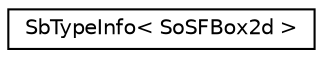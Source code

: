 digraph "Graphical Class Hierarchy"
{
 // LATEX_PDF_SIZE
  edge [fontname="Helvetica",fontsize="10",labelfontname="Helvetica",labelfontsize="10"];
  node [fontname="Helvetica",fontsize="10",shape=record];
  rankdir="LR";
  Node0 [label="SbTypeInfo\< SoSFBox2d \>",height=0.2,width=0.4,color="black", fillcolor="white", style="filled",URL="$structSbTypeInfo_3_01SoSFBox2d_01_4.html",tooltip=" "];
}
